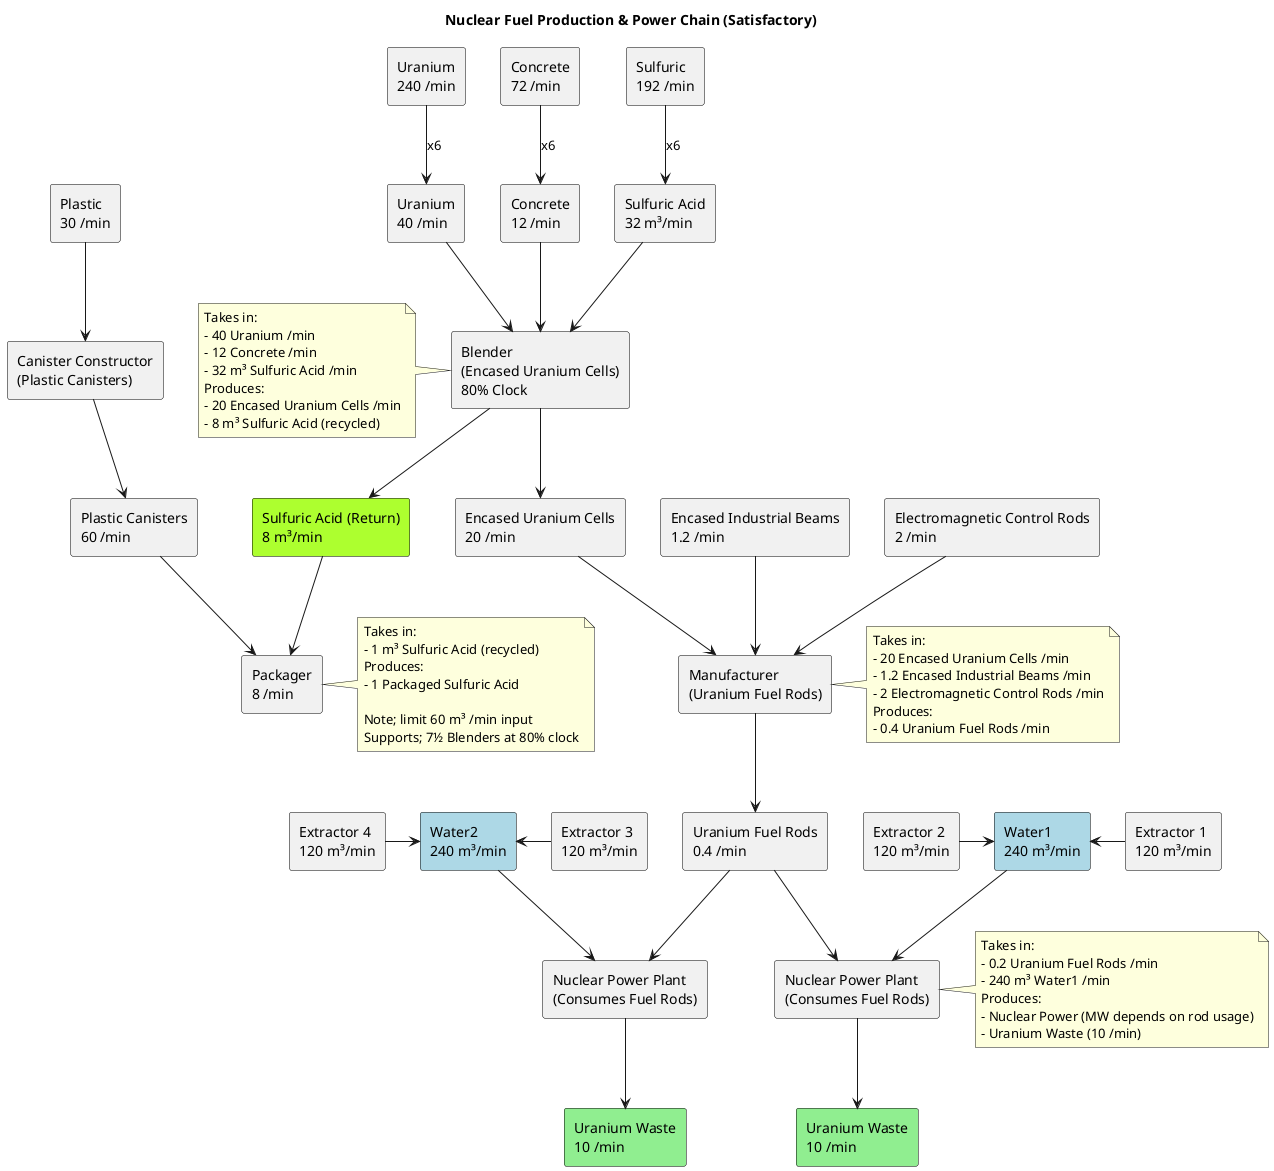@startuml
title Nuclear Fuel Production & Power Chain (Satisfactory)

' Define processes
rectangle "Blender\n(Encased Uranium Cells)\n80% Clock" as Blender
rectangle "Manufacturer\n(Uranium Fuel Rods)" as Manufacturer
rectangle "Nuclear Power Plant\n(Consumes Fuel Rods)" as NPP1
rectangle "Nuclear Power Plant\n(Consumes Fuel Rods)" as NPP2

rectangle "Packager\n8 /min" as Packager
rectangle "Canister Constructor\n(Plastic Canisters)" as CanisterConstructor

' ==== Total Inputs ====
rectangle "Uranium\n240 /min" as TotalUranium
rectangle "Concrete\n72 /min" as TotalConcrete
rectangle "Sulfuric\n192 /min" as TotalSulfuric

' ==== Constructor Inputs =====
rectangle "Plastic\n30 /min" as Plastic
Plastic --> CanisterConstructor

' ==== Constructor Outputs ====
rectangle "Plastic Canisters\n60 /min" as Canisters
CanisterConstructor --> Canisters

' ==== Blender Inputs ====
rectangle "Uranium\n40 /min" as Uranium
rectangle "Concrete\n12 /min" as Concrete
rectangle "Sulfuric Acid\n32 m³/min" as AcidIn

TotalUranium --> Uranium : x6
TotalConcrete --> Concrete : x6
TotalSulfuric --> AcidIn : x6

Uranium --> Blender
Concrete --> Blender
AcidIn --> Blender

' ==== Blender Outputs ====

rectangle "Encased Uranium Cells\n20 /min" as EUC
rectangle "Sulfuric Acid (Return)\n8 m³/min" as AcidOut #GreenYellow

Blender --> EUC
Blender --> AcidOut

AcidOut --> Packager
Canisters --> Packager

' ==== Manufacturer Inputs ====
rectangle "Encased Industrial Beams\n1.2 /min" as Beam
rectangle "Electromagnetic Control Rods\n2 /min" as EMCR

EUC --> Manufacturer
Beam --> Manufacturer
EMCR --> Manufacturer

' ==== Manufacturer Output ====
rectangle "Uranium Fuel Rods\n0.4 /min" as UFR

Manufacturer --> UFR

' ==== NPP1 Inputs ====
rectangle "Extractor 1\n120 m³/min" as Extractor1
rectangle "Extractor 2\n120 m³/min" as Extractor2
rectangle "Extractor 3\n120 m³/min" as Extractor3
rectangle "Extractor 4\n120 m³/min" as Extractor4

rectangle "Water1\n240 m³/min" as Water1 #LightBlue
rectangle "Water2\n240 m³/min" as Water2 #LightBlue

Water1 <- Extractor1
Extractor2 -> Water1
Water2 <- Extractor3
Extractor4 -> Water2

UFR --> NPP1
UFR --> NPP2
Water1 --> NPP1
Water2 --> NPP2

' ==== NPP1 Outputs ====
rectangle "Uranium Waste\n10 /min" as UWaste1 #LightGreen
rectangle "Uranium Waste\n10 /min" as UWaste2 #LightGreen

NPP1 --> UWaste1
NPP2 --> UWaste2

' Notes for clarity
note left of Blender
  Takes in:
  - 40 Uranium /min
  - 12 Concrete /min
  - 32 m³ Sulfuric Acid /min
  Produces:
  - 20 Encased Uranium Cells /min
  - 8 m³ Sulfuric Acid (recycled)
end note

note right of Manufacturer
  Takes in:
  - 20 Encased Uranium Cells /min
  - 1.2 Encased Industrial Beams /min
  - 2 Electromagnetic Control Rods /min
  Produces:
  - 0.4 Uranium Fuel Rods /min
end note

note right of NPP1
  Takes in:
  - 0.2 Uranium Fuel Rods /min
  - 240 m³ Water1 /min
  Produces:
  - Nuclear Power (MW depends on rod usage)
  - Uranium Waste (10 /min)
end note

note right of Packager
  Takes in:
  - 1 m³ Sulfuric Acid (recycled)
  Produces:
  - 1 Packaged Sulfuric Acid

  Note; limit 60 m³ /min input
  Supports; 7½ Blenders at 80% clock
end note

skinparam rectangle {
  BackgroundColor<<process>> LightYellow
  BorderColor Black
}
@enduml
